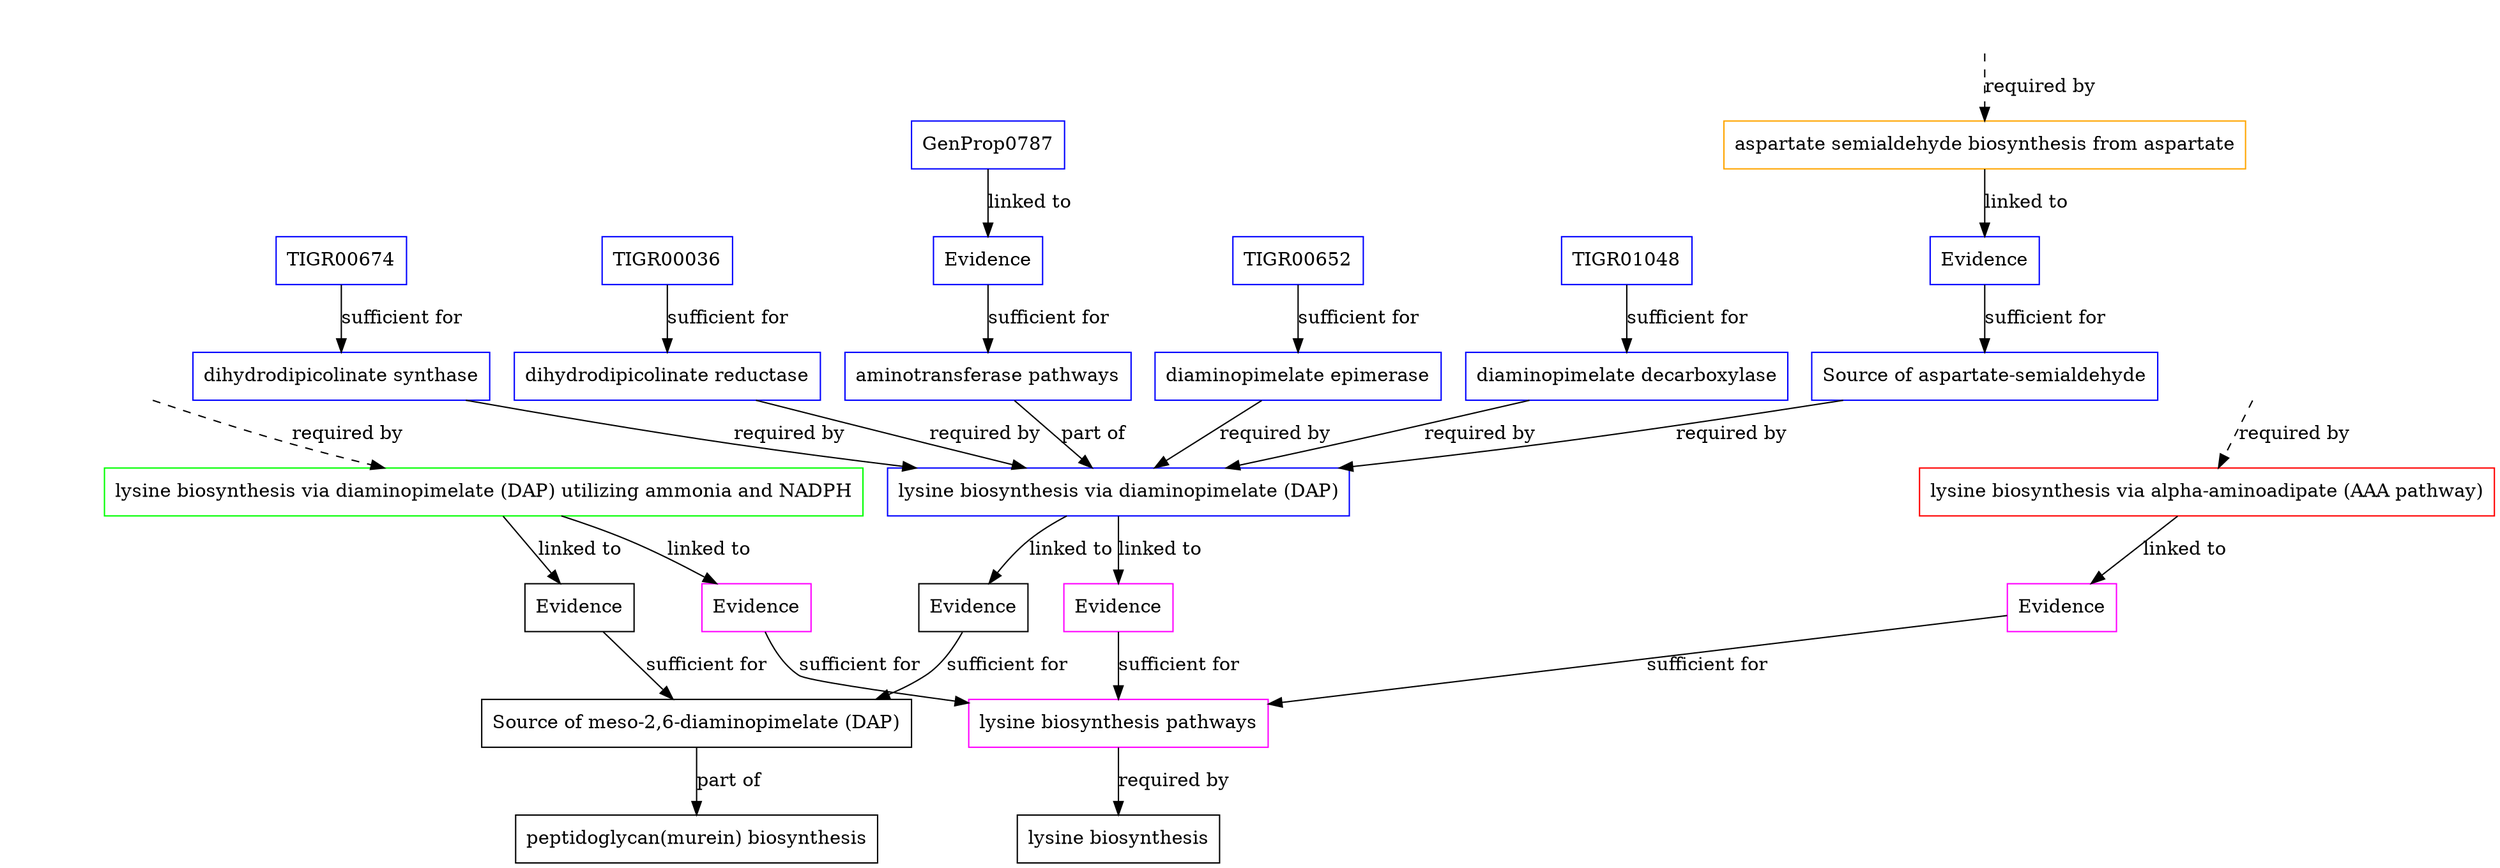digraph lysine_biosynthesis {
    node[shape=rect];
    GenProp4067     [ label="lysine biosynthesis via diaminopimelate (DAP)", color="blue" ];
    GenProp44147    [ label="aspartate semialdehyde biosynthesis from aspartate", color="orange" ];
    GenProp51171    [ label="lysine biosynthesis via alpha-aminoadipate (AAA pathway)", color="red" ];
    GenProp51177    [ label="lysine biosynthesis" ];
    GenProp64517    [ label="lysine biosynthesis via diaminopimelate (DAP) utilizing ammonia and NADPH", color="green" ];
    GenProp0787     [color="blue"];
    PropComp265     [ label="dihydrodipicolinate synthase", color="blue" ];
    PropComp266     [ label="dihydrodipicolinate reductase", color="blue" ];
    PropComp267     [ label="aminotransferase pathways", color="blue" ];
    PropComp270     [ label="diaminopimelate epimerase", color="blue" ];
    PropComp271     [ label="diaminopimelate decarboxylase", color="blue" ];
    PropComp60600   [ label="Source of aspartate-semialdehyde", color="blue" ];
    PropComp60596   [ label="lysine biosynthesis pathways", color="magenta" ];
    PropComp60601   [ label="Source of meso-2,6-diaminopimelate (DAP)" ];
    PropCompInv1    [ style="invisible" ];
    PropCompInv2    [ style="invisible" ];
    PropCompInv3    [ style="invisible" ];
    CompEv82135     [ label="Evidence", color="magenta"];
    CompEv82136     [ label="Evidence", color="magenta"];
    CompEv82137     [ label="Evidence", color="magenta"];
    CompEv82142     [ label="Evidence"];
    CompEv82143     [ label="Evidence"];
    CompEv82139     [ label="Evidence", color="blue"];
    CompEv82140     [ label="Evidence", color="blue"];
    CompEv2245      [ label="TIGR00674", color="blue"];
    CompEv2246      [ label="TIGR00036", color="blue"];
    CompEv2251      [ label="TIGR00652", color="blue"];
    CompEv2252      [ label="TIGR01048", color="blue"];
    GenProp39147    [ label="peptidoglycan(murein) biosynthesis"];
    PropComp265     -> GenProp4067      [ label="required by" ];
    PropComp266     -> GenProp4067      [ label="required by" ];
    PropComp267     -> GenProp4067      [ label="part of" ];
    PropComp270     -> GenProp4067      [ label="required by" ];
    PropComp271     -> GenProp4067      [ label="required by" ];
    PropComp60600   -> GenProp4067      [ label="required by" ];
    PropComp60596   -> GenProp51177     [ label="required by" ];
    PropComp60601   -> GenProp39147     [ label="part of" ];
    PropCompInv1    -> GenProp51171     [ label="required by", style="dashed" ];
    PropCompInv2    -> GenProp64517     [ label="required by", style="dashed" ];
    PropCompInv3    -> GenProp44147     [ label="required by", style="dashed" ];
    CompEv2245      -> PropComp265      [ label="sufficient for" ];
    CompEv2246      -> PropComp266      [ label="sufficient for" ];
    CompEv2251      -> PropComp270      [ label="sufficient for" ];
    CompEv2252      -> PropComp271      [ label="sufficient for" ];
    CompEv82135     -> PropComp60596    [ label="sufficient for" ];
    CompEv82136     -> PropComp60596    [ label="sufficient for" ];
    CompEv82137     -> PropComp60596    [ label="sufficient for" ];
    CompEv82139     -> PropComp60600    [ label="sufficient for" ];
    CompEv82140     -> PropComp267      [ label="sufficient for" ];
    CompEv82142     -> PropComp60601    [ label="sufficient for" ];
    CompEv82143     -> PropComp60601    [ label="sufficient for" ];
    GenProp44147     -> CompEv82139      [ label="linked to" ];
    GenProp0787     -> CompEv82140      [ label="linked to" ];
    GenProp4067     -> CompEv82135      [ label="linked to" ];
    GenProp4067     -> CompEv82142      [ label="linked to" ];
    GenProp51171    -> CompEv82136      [ label="linked to" ];
    GenProp64517    -> CompEv82143      [ label="linked to" ];
    GenProp64517    -> CompEv82137      [ label="linked to" ];
}
